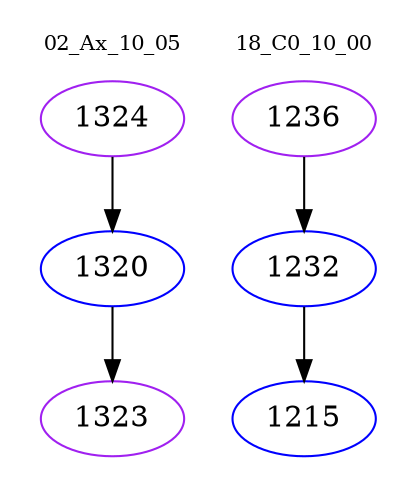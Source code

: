 digraph{
subgraph cluster_0 {
color = white
label = "02_Ax_10_05";
fontsize=10;
T0_1324 [label="1324", color="purple"]
T0_1324 -> T0_1320 [color="black"]
T0_1320 [label="1320", color="blue"]
T0_1320 -> T0_1323 [color="black"]
T0_1323 [label="1323", color="purple"]
}
subgraph cluster_1 {
color = white
label = "18_C0_10_00";
fontsize=10;
T1_1236 [label="1236", color="purple"]
T1_1236 -> T1_1232 [color="black"]
T1_1232 [label="1232", color="blue"]
T1_1232 -> T1_1215 [color="black"]
T1_1215 [label="1215", color="blue"]
}
}
